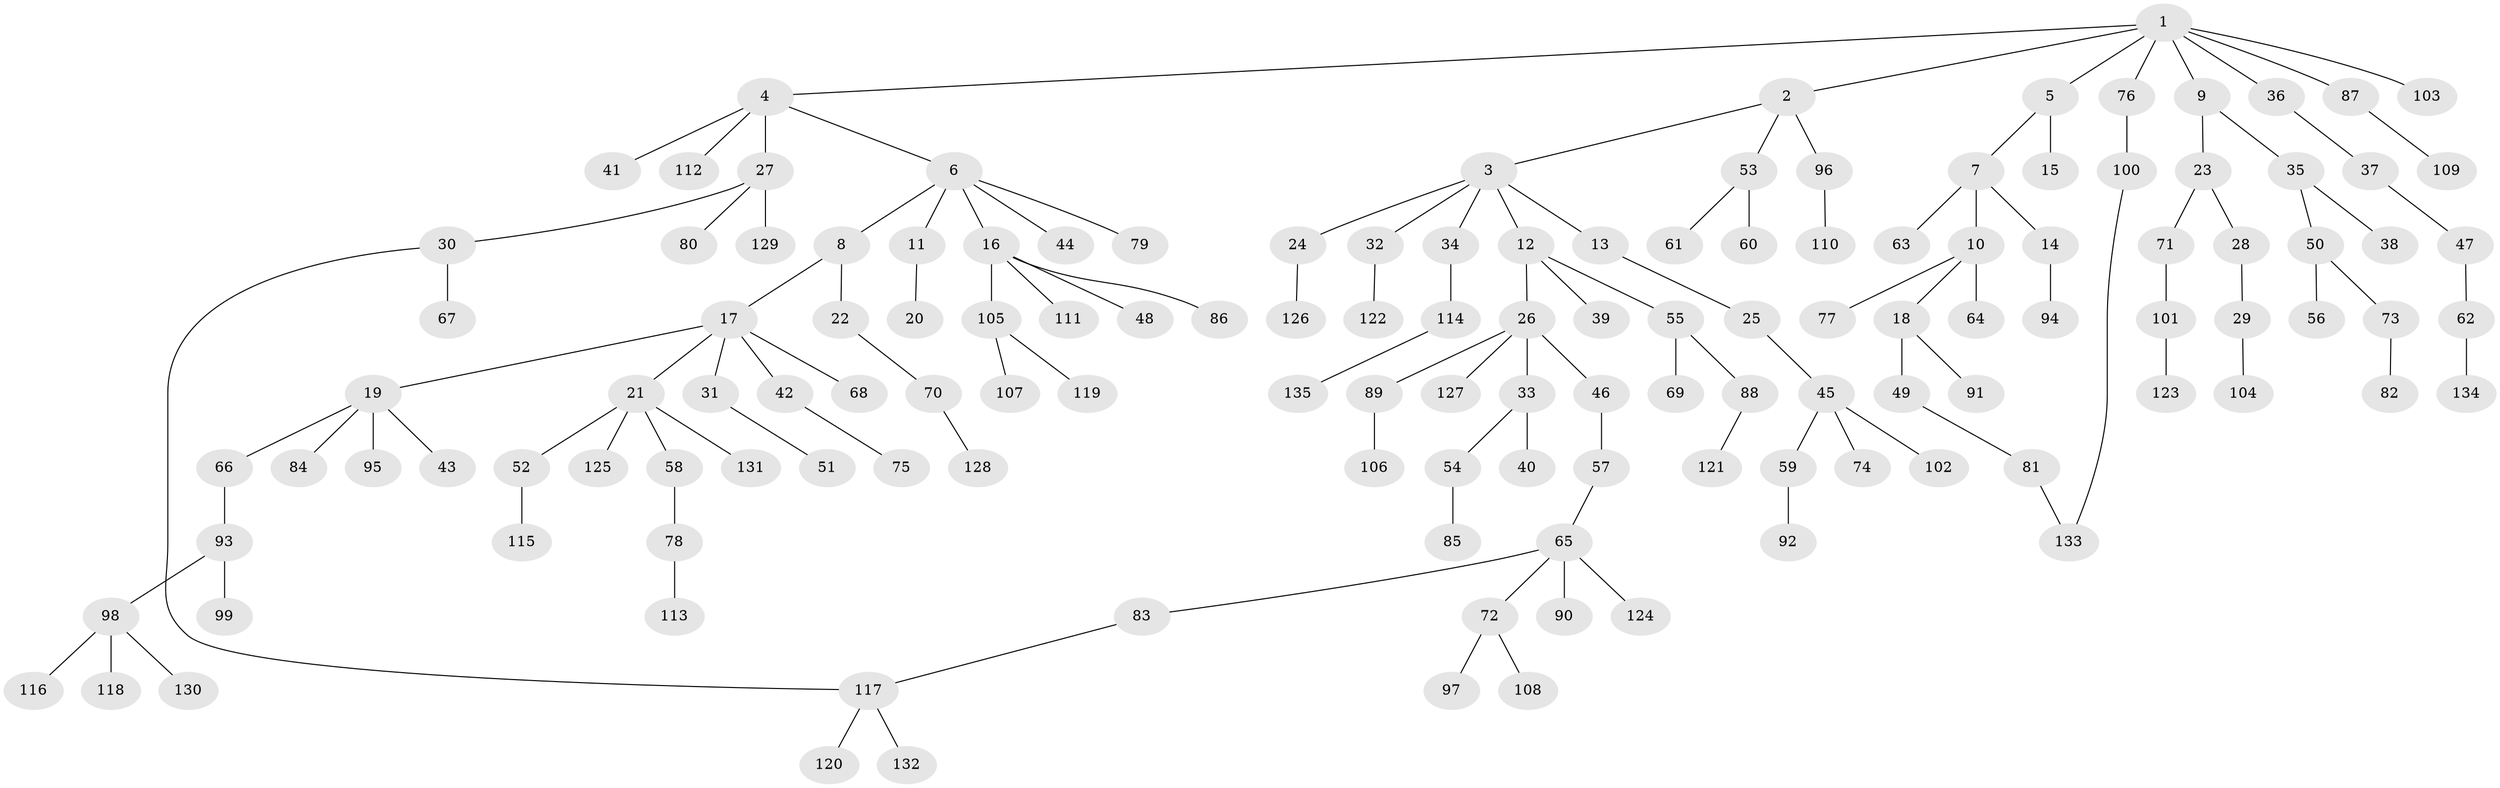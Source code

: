 // Generated by graph-tools (version 1.1) at 2025/01/03/09/25 03:01:11]
// undirected, 135 vertices, 136 edges
graph export_dot {
graph [start="1"]
  node [color=gray90,style=filled];
  1;
  2;
  3;
  4;
  5;
  6;
  7;
  8;
  9;
  10;
  11;
  12;
  13;
  14;
  15;
  16;
  17;
  18;
  19;
  20;
  21;
  22;
  23;
  24;
  25;
  26;
  27;
  28;
  29;
  30;
  31;
  32;
  33;
  34;
  35;
  36;
  37;
  38;
  39;
  40;
  41;
  42;
  43;
  44;
  45;
  46;
  47;
  48;
  49;
  50;
  51;
  52;
  53;
  54;
  55;
  56;
  57;
  58;
  59;
  60;
  61;
  62;
  63;
  64;
  65;
  66;
  67;
  68;
  69;
  70;
  71;
  72;
  73;
  74;
  75;
  76;
  77;
  78;
  79;
  80;
  81;
  82;
  83;
  84;
  85;
  86;
  87;
  88;
  89;
  90;
  91;
  92;
  93;
  94;
  95;
  96;
  97;
  98;
  99;
  100;
  101;
  102;
  103;
  104;
  105;
  106;
  107;
  108;
  109;
  110;
  111;
  112;
  113;
  114;
  115;
  116;
  117;
  118;
  119;
  120;
  121;
  122;
  123;
  124;
  125;
  126;
  127;
  128;
  129;
  130;
  131;
  132;
  133;
  134;
  135;
  1 -- 2;
  1 -- 4;
  1 -- 5;
  1 -- 9;
  1 -- 36;
  1 -- 76;
  1 -- 87;
  1 -- 103;
  2 -- 3;
  2 -- 53;
  2 -- 96;
  3 -- 12;
  3 -- 13;
  3 -- 24;
  3 -- 32;
  3 -- 34;
  4 -- 6;
  4 -- 27;
  4 -- 41;
  4 -- 112;
  5 -- 7;
  5 -- 15;
  6 -- 8;
  6 -- 11;
  6 -- 16;
  6 -- 44;
  6 -- 79;
  7 -- 10;
  7 -- 14;
  7 -- 63;
  8 -- 17;
  8 -- 22;
  9 -- 23;
  9 -- 35;
  10 -- 18;
  10 -- 64;
  10 -- 77;
  11 -- 20;
  12 -- 26;
  12 -- 39;
  12 -- 55;
  13 -- 25;
  14 -- 94;
  16 -- 48;
  16 -- 86;
  16 -- 105;
  16 -- 111;
  17 -- 19;
  17 -- 21;
  17 -- 31;
  17 -- 42;
  17 -- 68;
  18 -- 49;
  18 -- 91;
  19 -- 43;
  19 -- 66;
  19 -- 84;
  19 -- 95;
  21 -- 52;
  21 -- 58;
  21 -- 125;
  21 -- 131;
  22 -- 70;
  23 -- 28;
  23 -- 71;
  24 -- 126;
  25 -- 45;
  26 -- 33;
  26 -- 46;
  26 -- 89;
  26 -- 127;
  27 -- 30;
  27 -- 80;
  27 -- 129;
  28 -- 29;
  29 -- 104;
  30 -- 67;
  30 -- 117;
  31 -- 51;
  32 -- 122;
  33 -- 40;
  33 -- 54;
  34 -- 114;
  35 -- 38;
  35 -- 50;
  36 -- 37;
  37 -- 47;
  42 -- 75;
  45 -- 59;
  45 -- 74;
  45 -- 102;
  46 -- 57;
  47 -- 62;
  49 -- 81;
  50 -- 56;
  50 -- 73;
  52 -- 115;
  53 -- 60;
  53 -- 61;
  54 -- 85;
  55 -- 69;
  55 -- 88;
  57 -- 65;
  58 -- 78;
  59 -- 92;
  62 -- 134;
  65 -- 72;
  65 -- 83;
  65 -- 90;
  65 -- 124;
  66 -- 93;
  70 -- 128;
  71 -- 101;
  72 -- 97;
  72 -- 108;
  73 -- 82;
  76 -- 100;
  78 -- 113;
  81 -- 133;
  83 -- 117;
  87 -- 109;
  88 -- 121;
  89 -- 106;
  93 -- 98;
  93 -- 99;
  96 -- 110;
  98 -- 116;
  98 -- 118;
  98 -- 130;
  100 -- 133;
  101 -- 123;
  105 -- 107;
  105 -- 119;
  114 -- 135;
  117 -- 120;
  117 -- 132;
}
